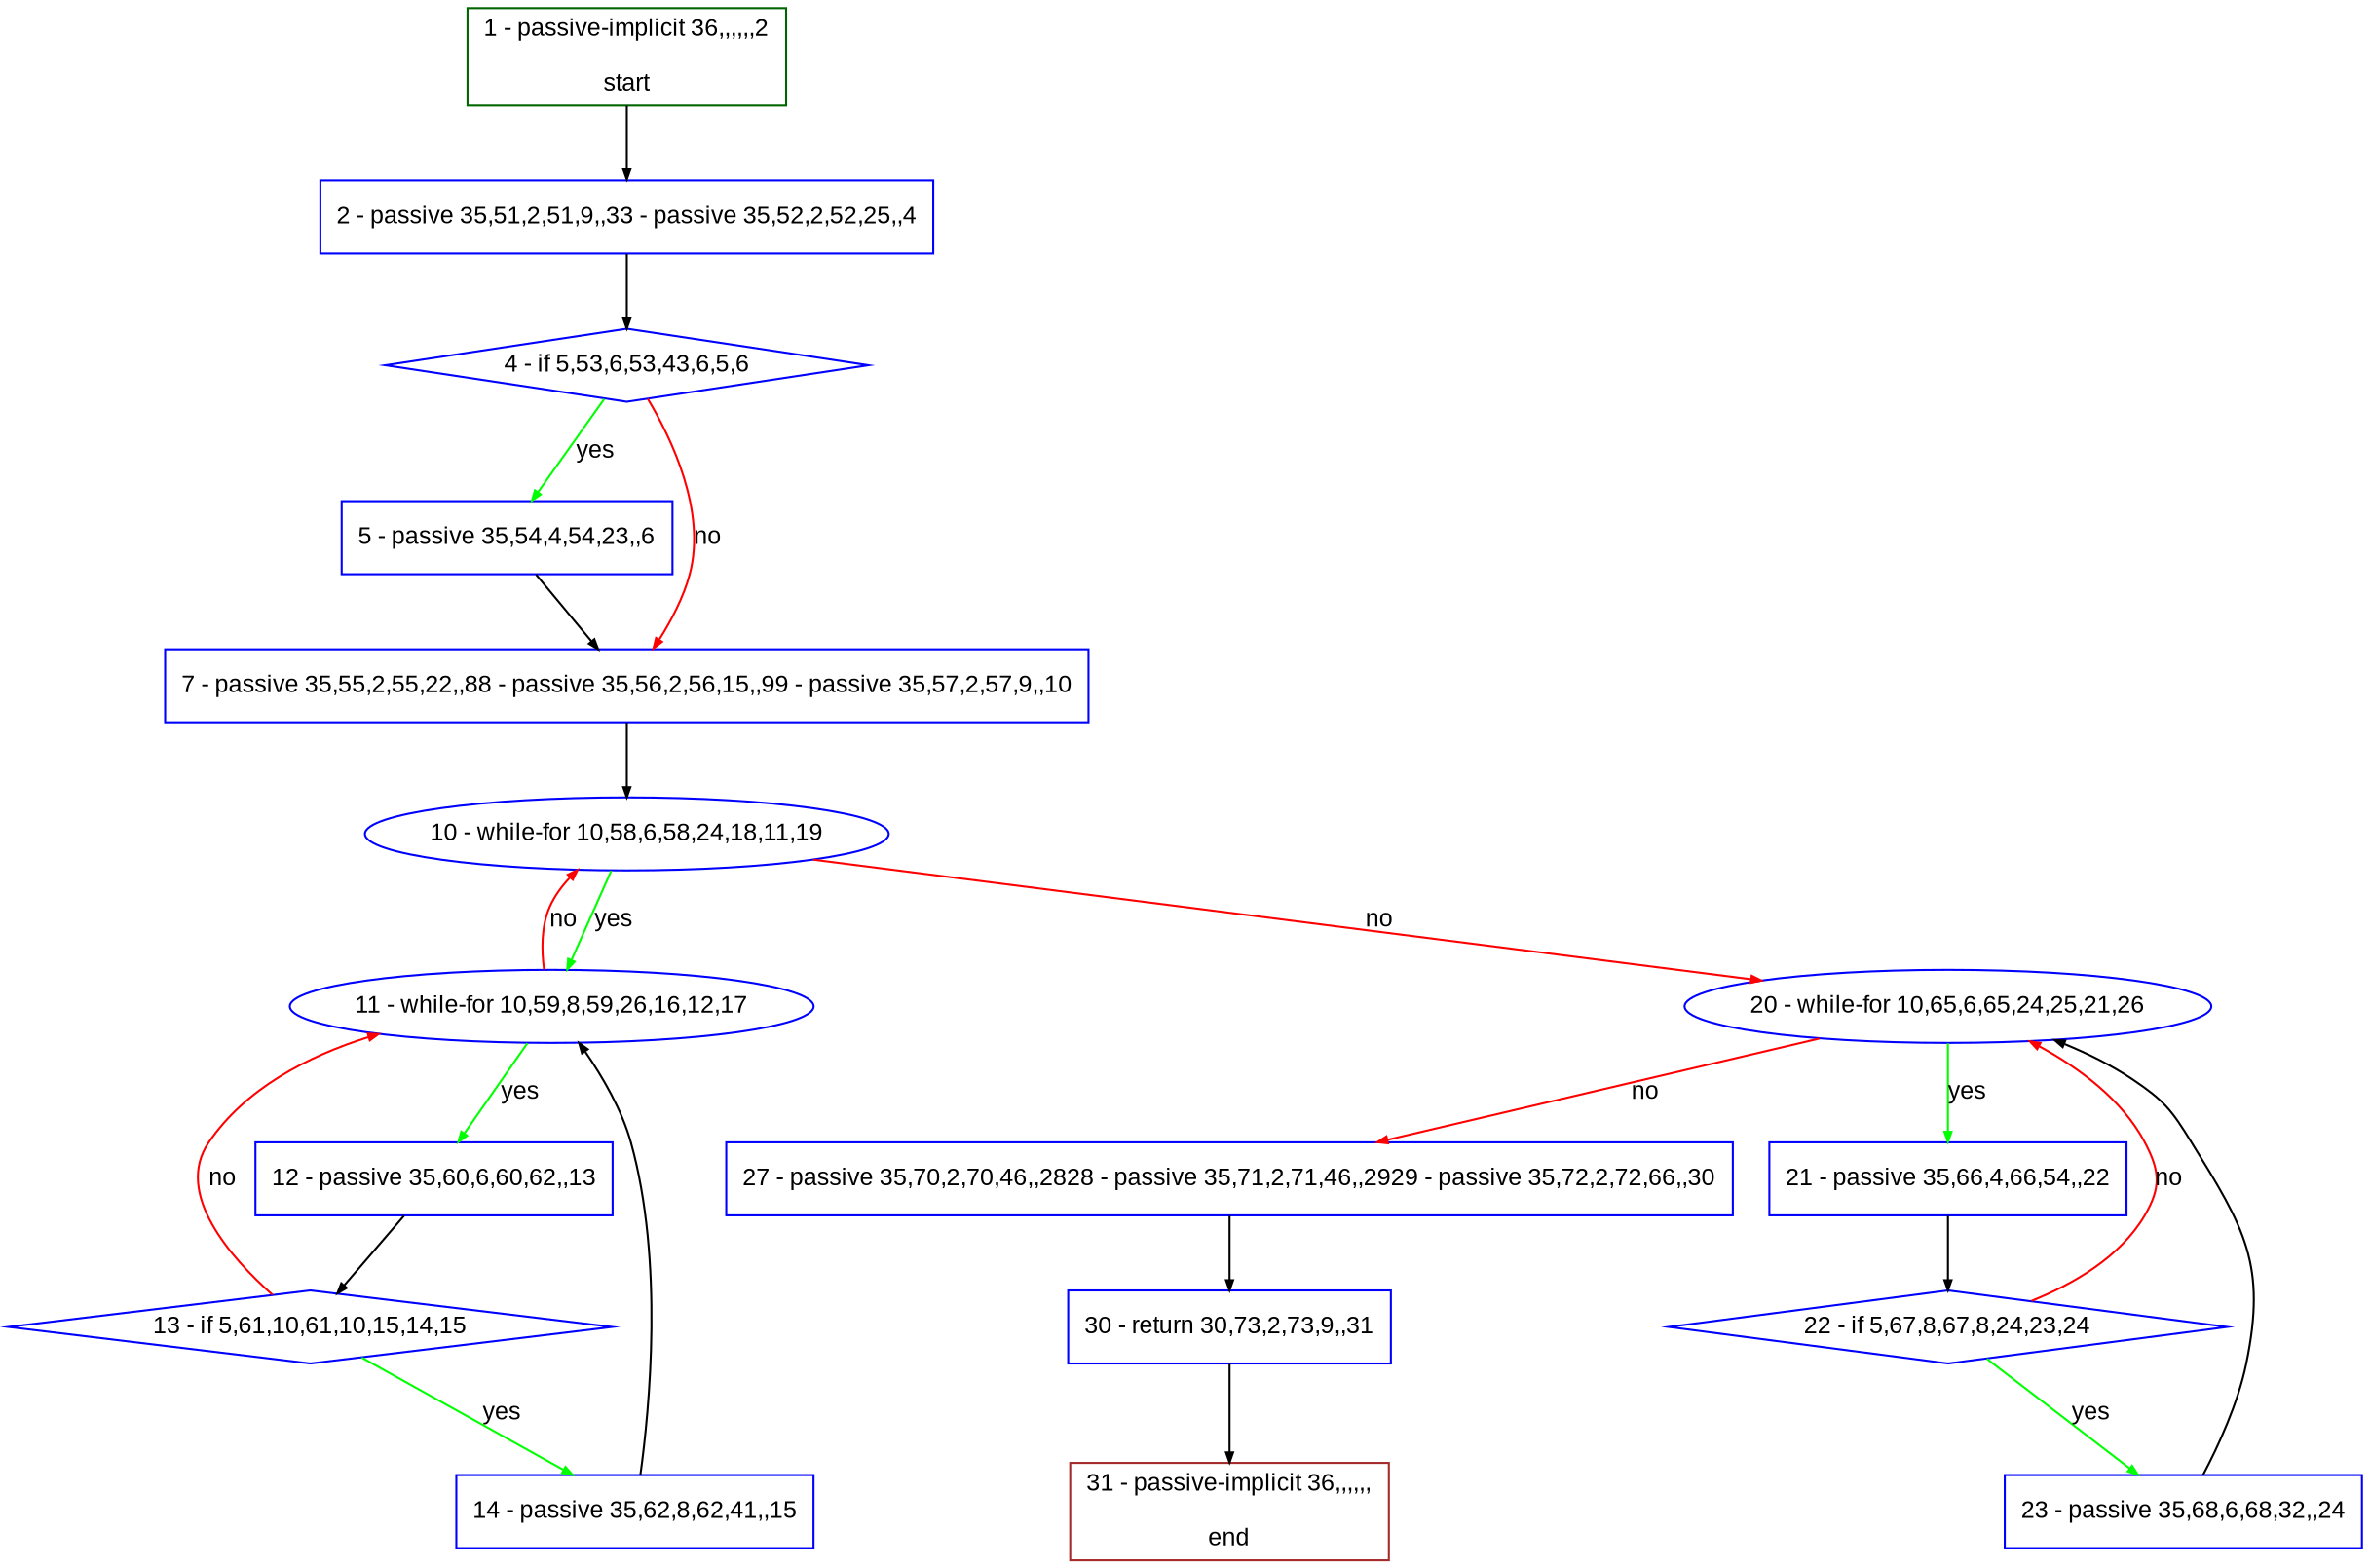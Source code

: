 digraph "" {
  graph [pack="true", label="", fontsize="12", packmode="clust", fontname="Arial", fillcolor="#FFFFCC", bgcolor="white", style="rounded,filled", compound="true"];
  node [node_initialized="no", label="", color="grey", fontsize="12", fillcolor="white", fontname="Arial", style="filled", shape="rectangle", compound="true", fixedsize="false"];
  edge [fontcolor="black", arrowhead="normal", arrowtail="none", arrowsize="0.5", ltail="", label="", color="black", fontsize="12", lhead="", fontname="Arial", dir="forward", compound="true"];
  __N1 [label="2 - passive 35,51,2,51,9,,33 - passive 35,52,2,52,25,,4", color="#0000ff", fillcolor="#ffffff", style="filled", shape="box"];
  __N2 [label="1 - passive-implicit 36,,,,,,2\n\nstart", color="#006400", fillcolor="#ffffff", style="filled", shape="box"];
  __N3 [label="4 - if 5,53,6,53,43,6,5,6", color="#0000ff", fillcolor="#ffffff", style="filled", shape="diamond"];
  __N4 [label="5 - passive 35,54,4,54,23,,6", color="#0000ff", fillcolor="#ffffff", style="filled", shape="box"];
  __N5 [label="7 - passive 35,55,2,55,22,,88 - passive 35,56,2,56,15,,99 - passive 35,57,2,57,9,,10", color="#0000ff", fillcolor="#ffffff", style="filled", shape="box"];
  __N6 [label="10 - while-for 10,58,6,58,24,18,11,19", color="#0000ff", fillcolor="#ffffff", style="filled", shape="oval"];
  __N7 [label="11 - while-for 10,59,8,59,26,16,12,17", color="#0000ff", fillcolor="#ffffff", style="filled", shape="oval"];
  __N8 [label="20 - while-for 10,65,6,65,24,25,21,26", color="#0000ff", fillcolor="#ffffff", style="filled", shape="oval"];
  __N9 [label="12 - passive 35,60,6,60,62,,13", color="#0000ff", fillcolor="#ffffff", style="filled", shape="box"];
  __N10 [label="13 - if 5,61,10,61,10,15,14,15", color="#0000ff", fillcolor="#ffffff", style="filled", shape="diamond"];
  __N11 [label="14 - passive 35,62,8,62,41,,15", color="#0000ff", fillcolor="#ffffff", style="filled", shape="box"];
  __N12 [label="21 - passive 35,66,4,66,54,,22", color="#0000ff", fillcolor="#ffffff", style="filled", shape="box"];
  __N13 [label="27 - passive 35,70,2,70,46,,2828 - passive 35,71,2,71,46,,2929 - passive 35,72,2,72,66,,30", color="#0000ff", fillcolor="#ffffff", style="filled", shape="box"];
  __N14 [label="22 - if 5,67,8,67,8,24,23,24", color="#0000ff", fillcolor="#ffffff", style="filled", shape="diamond"];
  __N15 [label="23 - passive 35,68,6,68,32,,24", color="#0000ff", fillcolor="#ffffff", style="filled", shape="box"];
  __N16 [label="30 - return 30,73,2,73,9,,31", color="#0000ff", fillcolor="#ffffff", style="filled", shape="box"];
  __N17 [label="31 - passive-implicit 36,,,,,,\n\nend", color="#a52a2a", fillcolor="#ffffff", style="filled", shape="box"];
  __N2 -> __N1 [arrowhead="normal", arrowtail="none", color="#000000", label="", dir="forward"];
  __N1 -> __N3 [arrowhead="normal", arrowtail="none", color="#000000", label="", dir="forward"];
  __N3 -> __N4 [arrowhead="normal", arrowtail="none", color="#00ff00", label="yes", dir="forward"];
  __N3 -> __N5 [arrowhead="normal", arrowtail="none", color="#ff0000", label="no", dir="forward"];
  __N4 -> __N5 [arrowhead="normal", arrowtail="none", color="#000000", label="", dir="forward"];
  __N5 -> __N6 [arrowhead="normal", arrowtail="none", color="#000000", label="", dir="forward"];
  __N6 -> __N7 [arrowhead="normal", arrowtail="none", color="#00ff00", label="yes", dir="forward"];
  __N7 -> __N6 [arrowhead="normal", arrowtail="none", color="#ff0000", label="no", dir="forward"];
  __N6 -> __N8 [arrowhead="normal", arrowtail="none", color="#ff0000", label="no", dir="forward"];
  __N7 -> __N9 [arrowhead="normal", arrowtail="none", color="#00ff00", label="yes", dir="forward"];
  __N9 -> __N10 [arrowhead="normal", arrowtail="none", color="#000000", label="", dir="forward"];
  __N10 -> __N7 [arrowhead="normal", arrowtail="none", color="#ff0000", label="no", dir="forward"];
  __N10 -> __N11 [arrowhead="normal", arrowtail="none", color="#00ff00", label="yes", dir="forward"];
  __N11 -> __N7 [arrowhead="normal", arrowtail="none", color="#000000", label="", dir="forward"];
  __N8 -> __N12 [arrowhead="normal", arrowtail="none", color="#00ff00", label="yes", dir="forward"];
  __N8 -> __N13 [arrowhead="normal", arrowtail="none", color="#ff0000", label="no", dir="forward"];
  __N12 -> __N14 [arrowhead="normal", arrowtail="none", color="#000000", label="", dir="forward"];
  __N14 -> __N8 [arrowhead="normal", arrowtail="none", color="#ff0000", label="no", dir="forward"];
  __N14 -> __N15 [arrowhead="normal", arrowtail="none", color="#00ff00", label="yes", dir="forward"];
  __N15 -> __N8 [arrowhead="normal", arrowtail="none", color="#000000", label="", dir="forward"];
  __N13 -> __N16 [arrowhead="normal", arrowtail="none", color="#000000", label="", dir="forward"];
  __N16 -> __N17 [arrowhead="normal", arrowtail="none", color="#000000", label="", dir="forward"];
}
